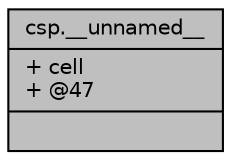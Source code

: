 digraph "csp.__unnamed__"
{
 // INTERACTIVE_SVG=YES
  bgcolor="transparent";
  edge [fontname="Helvetica",fontsize="10",labelfontname="Helvetica",labelfontsize="10"];
  node [fontname="Helvetica",fontsize="10",shape=record];
  Node176 [label="{csp.__unnamed__\n|+ cell\l+ @47\l|}",height=0.2,width=0.4,color="black", fillcolor="grey75", style="filled", fontcolor="black"];
}
